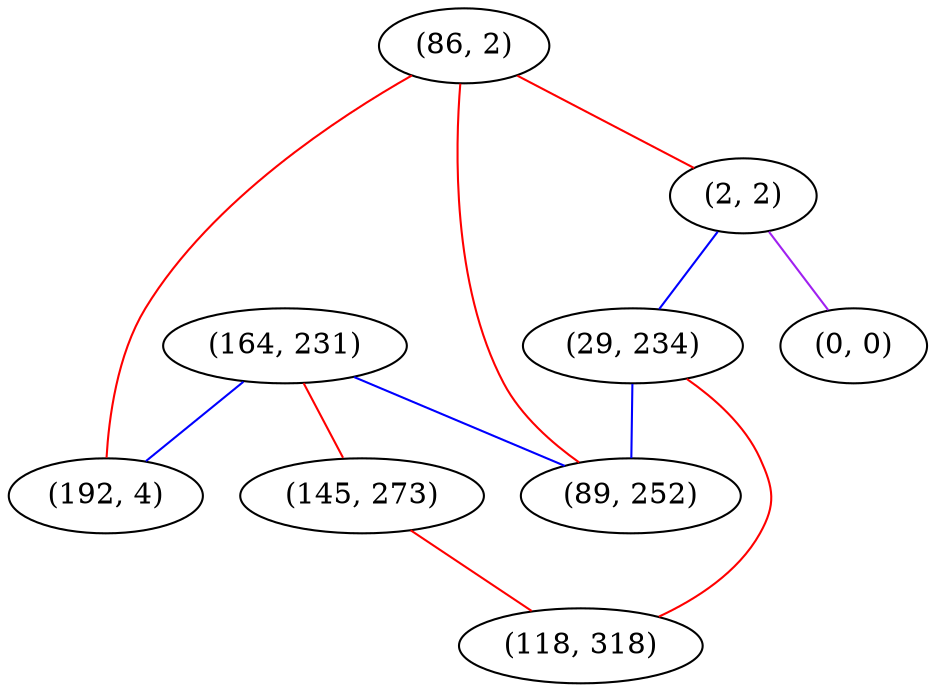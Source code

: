 graph "" {
"(164, 231)";
"(86, 2)";
"(2, 2)";
"(29, 234)";
"(0, 0)";
"(192, 4)";
"(145, 273)";
"(89, 252)";
"(118, 318)";
"(164, 231)" -- "(145, 273)"  [color=red, key=0, weight=1];
"(164, 231)" -- "(89, 252)"  [color=blue, key=0, weight=3];
"(164, 231)" -- "(192, 4)"  [color=blue, key=0, weight=3];
"(86, 2)" -- "(192, 4)"  [color=red, key=0, weight=1];
"(86, 2)" -- "(89, 252)"  [color=red, key=0, weight=1];
"(86, 2)" -- "(2, 2)"  [color=red, key=0, weight=1];
"(2, 2)" -- "(29, 234)"  [color=blue, key=0, weight=3];
"(2, 2)" -- "(0, 0)"  [color=purple, key=0, weight=4];
"(29, 234)" -- "(89, 252)"  [color=blue, key=0, weight=3];
"(29, 234)" -- "(118, 318)"  [color=red, key=0, weight=1];
"(145, 273)" -- "(118, 318)"  [color=red, key=0, weight=1];
}
